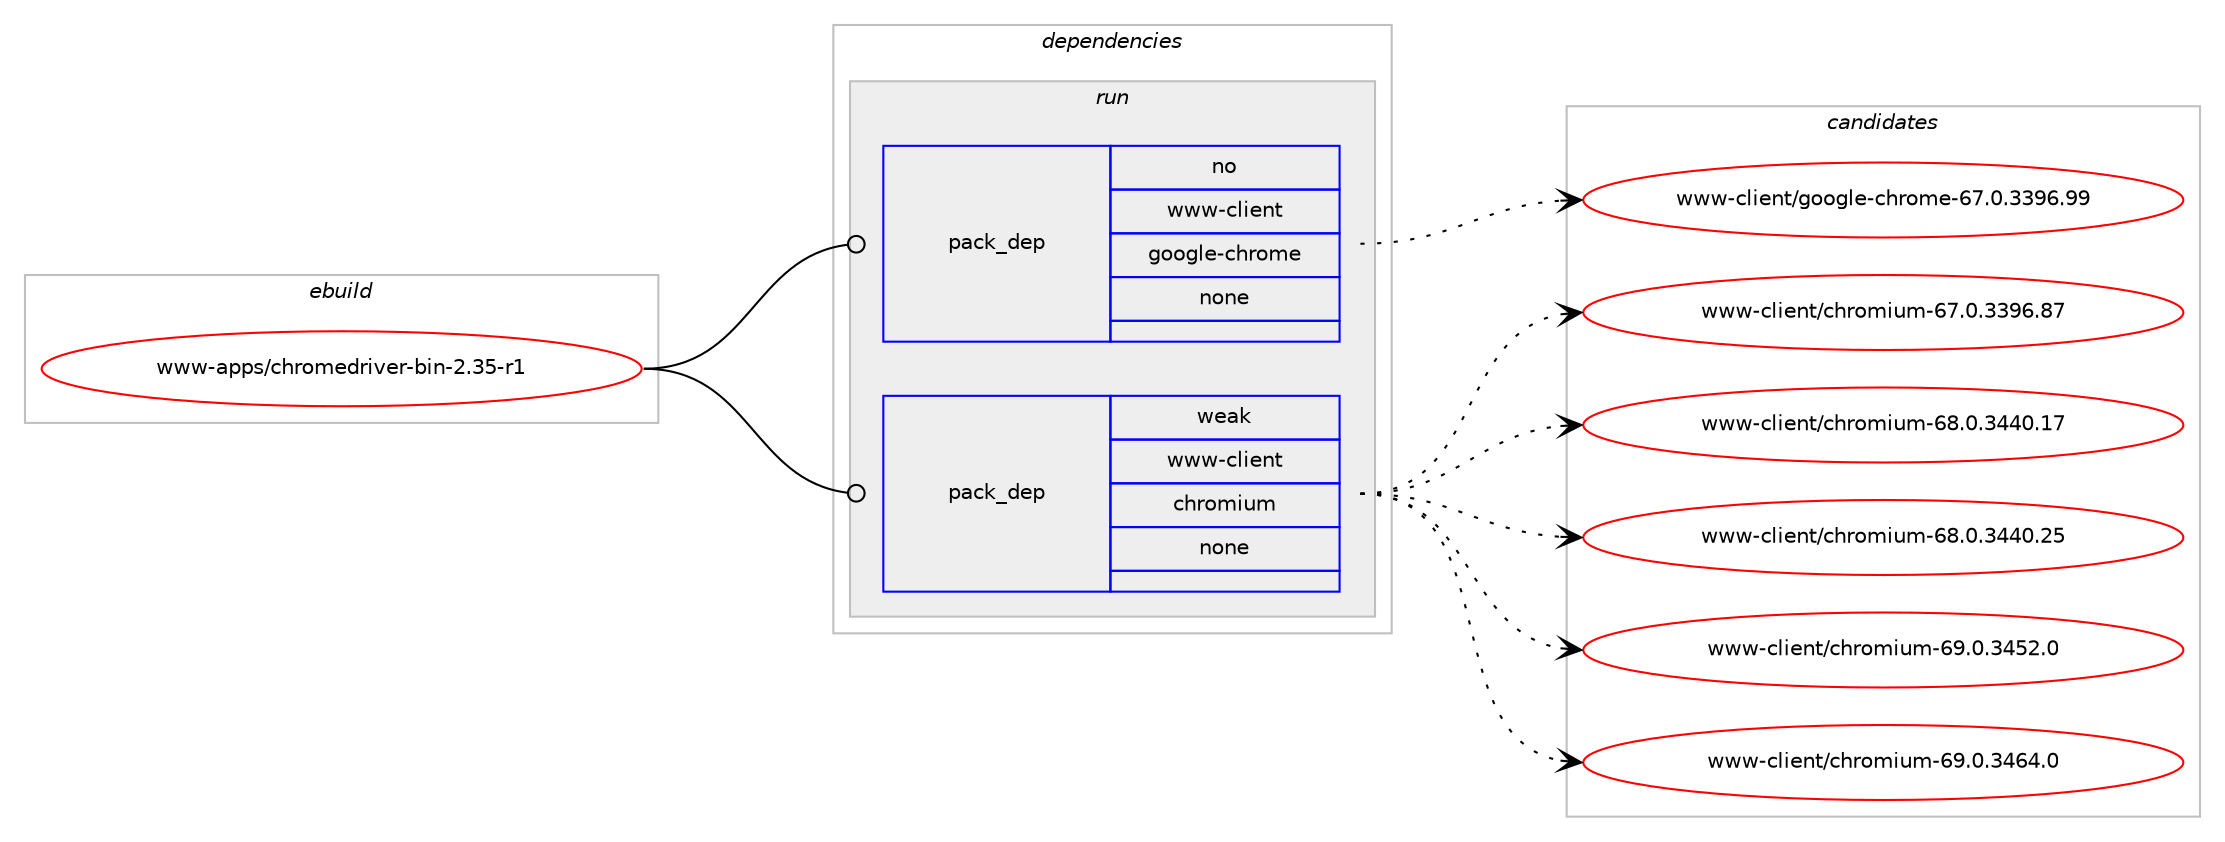 digraph prolog {

# *************
# Graph options
# *************

newrank=true;
concentrate=true;
compound=true;
graph [rankdir=LR,fontname=Helvetica,fontsize=10,ranksep=1.5];#, ranksep=2.5, nodesep=0.2];
edge  [arrowhead=vee];
node  [fontname=Helvetica,fontsize=10];

# **********
# The ebuild
# **********

subgraph cluster_leftcol {
color=gray;
rank=same;
label=<<i>ebuild</i>>;
id [label="www-apps/chromedriver-bin-2.35-r1", color=red, width=4, href="../www-apps/chromedriver-bin-2.35-r1.svg"];
}

# ****************
# The dependencies
# ****************

subgraph cluster_midcol {
color=gray;
label=<<i>dependencies</i>>;
subgraph cluster_compile {
fillcolor="#eeeeee";
style=filled;
label=<<i>compile</i>>;
}
subgraph cluster_compileandrun {
fillcolor="#eeeeee";
style=filled;
label=<<i>compile and run</i>>;
}
subgraph cluster_run {
fillcolor="#eeeeee";
style=filled;
label=<<i>run</i>>;
subgraph pack5102 {
dependency6558 [label=<<TABLE BORDER="0" CELLBORDER="1" CELLSPACING="0" CELLPADDING="4" WIDTH="220"><TR><TD ROWSPAN="6" CELLPADDING="30">pack_dep</TD></TR><TR><TD WIDTH="110">no</TD></TR><TR><TD>www-client</TD></TR><TR><TD>google-chrome</TD></TR><TR><TD>none</TD></TR><TR><TD></TD></TR></TABLE>>, shape=none, color=blue];
}
id:e -> dependency6558:w [weight=20,style="solid",arrowhead="odot"];
subgraph pack5103 {
dependency6559 [label=<<TABLE BORDER="0" CELLBORDER="1" CELLSPACING="0" CELLPADDING="4" WIDTH="220"><TR><TD ROWSPAN="6" CELLPADDING="30">pack_dep</TD></TR><TR><TD WIDTH="110">weak</TD></TR><TR><TD>www-client</TD></TR><TR><TD>chromium</TD></TR><TR><TD>none</TD></TR><TR><TD></TD></TR></TABLE>>, shape=none, color=blue];
}
id:e -> dependency6559:w [weight=20,style="solid",arrowhead="odot"];
}
}

# **************
# The candidates
# **************

subgraph cluster_choices {
rank=same;
color=gray;
label=<<i>candidates</i>>;

subgraph choice5102 {
color=black;
nodesep=1;
choice119119119459910810510111011647103111111103108101459910411411110910145545546484651515754465757 [label="www-client/google-chrome-67.0.3396.99", color=red, width=4,href="../www-client/google-chrome-67.0.3396.99.svg"];
dependency6558:e -> choice119119119459910810510111011647103111111103108101459910411411110910145545546484651515754465757:w [style=dotted,weight="100"];
}
subgraph choice5103 {
color=black;
nodesep=1;
choice1191191194599108105101110116479910411411110910511710945545546484651515754465655 [label="www-client/chromium-67.0.3396.87", color=red, width=4,href="../www-client/chromium-67.0.3396.87.svg"];
choice1191191194599108105101110116479910411411110910511710945545646484651525248464955 [label="www-client/chromium-68.0.3440.17", color=red, width=4,href="../www-client/chromium-68.0.3440.17.svg"];
choice1191191194599108105101110116479910411411110910511710945545646484651525248465053 [label="www-client/chromium-68.0.3440.25", color=red, width=4,href="../www-client/chromium-68.0.3440.25.svg"];
choice11911911945991081051011101164799104114111109105117109455457464846515253504648 [label="www-client/chromium-69.0.3452.0", color=red, width=4,href="../www-client/chromium-69.0.3452.0.svg"];
choice11911911945991081051011101164799104114111109105117109455457464846515254524648 [label="www-client/chromium-69.0.3464.0", color=red, width=4,href="../www-client/chromium-69.0.3464.0.svg"];
dependency6559:e -> choice1191191194599108105101110116479910411411110910511710945545546484651515754465655:w [style=dotted,weight="100"];
dependency6559:e -> choice1191191194599108105101110116479910411411110910511710945545646484651525248464955:w [style=dotted,weight="100"];
dependency6559:e -> choice1191191194599108105101110116479910411411110910511710945545646484651525248465053:w [style=dotted,weight="100"];
dependency6559:e -> choice11911911945991081051011101164799104114111109105117109455457464846515253504648:w [style=dotted,weight="100"];
dependency6559:e -> choice11911911945991081051011101164799104114111109105117109455457464846515254524648:w [style=dotted,weight="100"];
}
}

}
